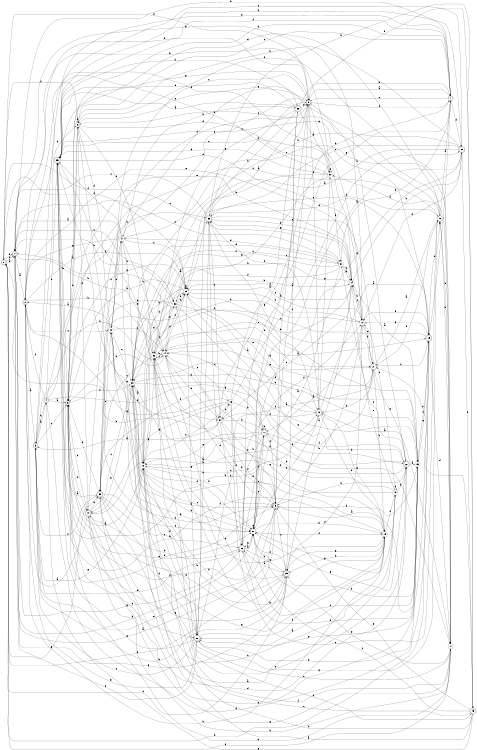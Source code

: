 digraph n36_8 {
__start0 [label="" shape="none"];

rankdir=LR;
size="8,5";

s0 [style="rounded,filled", color="black", fillcolor="white" shape="doublecircle", label="0"];
s1 [style="rounded,filled", color="black", fillcolor="white" shape="doublecircle", label="1"];
s2 [style="rounded,filled", color="black", fillcolor="white" shape="doublecircle", label="2"];
s3 [style="rounded,filled", color="black", fillcolor="white" shape="doublecircle", label="3"];
s4 [style="rounded,filled", color="black", fillcolor="white" shape="doublecircle", label="4"];
s5 [style="filled", color="black", fillcolor="white" shape="circle", label="5"];
s6 [style="filled", color="black", fillcolor="white" shape="circle", label="6"];
s7 [style="rounded,filled", color="black", fillcolor="white" shape="doublecircle", label="7"];
s8 [style="filled", color="black", fillcolor="white" shape="circle", label="8"];
s9 [style="rounded,filled", color="black", fillcolor="white" shape="doublecircle", label="9"];
s10 [style="filled", color="black", fillcolor="white" shape="circle", label="10"];
s11 [style="rounded,filled", color="black", fillcolor="white" shape="doublecircle", label="11"];
s12 [style="filled", color="black", fillcolor="white" shape="circle", label="12"];
s13 [style="filled", color="black", fillcolor="white" shape="circle", label="13"];
s14 [style="filled", color="black", fillcolor="white" shape="circle", label="14"];
s15 [style="rounded,filled", color="black", fillcolor="white" shape="doublecircle", label="15"];
s16 [style="filled", color="black", fillcolor="white" shape="circle", label="16"];
s17 [style="filled", color="black", fillcolor="white" shape="circle", label="17"];
s18 [style="rounded,filled", color="black", fillcolor="white" shape="doublecircle", label="18"];
s19 [style="filled", color="black", fillcolor="white" shape="circle", label="19"];
s20 [style="rounded,filled", color="black", fillcolor="white" shape="doublecircle", label="20"];
s21 [style="rounded,filled", color="black", fillcolor="white" shape="doublecircle", label="21"];
s22 [style="rounded,filled", color="black", fillcolor="white" shape="doublecircle", label="22"];
s23 [style="filled", color="black", fillcolor="white" shape="circle", label="23"];
s24 [style="filled", color="black", fillcolor="white" shape="circle", label="24"];
s25 [style="rounded,filled", color="black", fillcolor="white" shape="doublecircle", label="25"];
s26 [style="rounded,filled", color="black", fillcolor="white" shape="doublecircle", label="26"];
s27 [style="filled", color="black", fillcolor="white" shape="circle", label="27"];
s28 [style="rounded,filled", color="black", fillcolor="white" shape="doublecircle", label="28"];
s29 [style="filled", color="black", fillcolor="white" shape="circle", label="29"];
s30 [style="filled", color="black", fillcolor="white" shape="circle", label="30"];
s31 [style="filled", color="black", fillcolor="white" shape="circle", label="31"];
s32 [style="filled", color="black", fillcolor="white" shape="circle", label="32"];
s33 [style="rounded,filled", color="black", fillcolor="white" shape="doublecircle", label="33"];
s34 [style="filled", color="black", fillcolor="white" shape="circle", label="34"];
s35 [style="rounded,filled", color="black", fillcolor="white" shape="doublecircle", label="35"];
s36 [style="rounded,filled", color="black", fillcolor="white" shape="doublecircle", label="36"];
s37 [style="filled", color="black", fillcolor="white" shape="circle", label="37"];
s38 [style="filled", color="black", fillcolor="white" shape="circle", label="38"];
s39 [style="rounded,filled", color="black", fillcolor="white" shape="doublecircle", label="39"];
s40 [style="filled", color="black", fillcolor="white" shape="circle", label="40"];
s41 [style="filled", color="black", fillcolor="white" shape="circle", label="41"];
s42 [style="filled", color="black", fillcolor="white" shape="circle", label="42"];
s43 [style="rounded,filled", color="black", fillcolor="white" shape="doublecircle", label="43"];
s44 [style="rounded,filled", color="black", fillcolor="white" shape="doublecircle", label="44"];
s0 -> s1 [label="a"];
s0 -> s9 [label="b"];
s0 -> s31 [label="c"];
s0 -> s8 [label="d"];
s0 -> s17 [label="e"];
s0 -> s1 [label="f"];
s0 -> s39 [label="g"];
s0 -> s1 [label="h"];
s1 -> s2 [label="a"];
s1 -> s38 [label="b"];
s1 -> s38 [label="c"];
s1 -> s27 [label="d"];
s1 -> s7 [label="e"];
s1 -> s20 [label="f"];
s1 -> s26 [label="g"];
s1 -> s14 [label="h"];
s2 -> s3 [label="a"];
s2 -> s8 [label="b"];
s2 -> s42 [label="c"];
s2 -> s10 [label="d"];
s2 -> s24 [label="e"];
s2 -> s29 [label="f"];
s2 -> s13 [label="g"];
s2 -> s32 [label="h"];
s3 -> s4 [label="a"];
s3 -> s25 [label="b"];
s3 -> s5 [label="c"];
s3 -> s6 [label="d"];
s3 -> s7 [label="e"];
s3 -> s39 [label="f"];
s3 -> s12 [label="g"];
s3 -> s14 [label="h"];
s4 -> s5 [label="a"];
s4 -> s3 [label="b"];
s4 -> s35 [label="c"];
s4 -> s15 [label="d"];
s4 -> s24 [label="e"];
s4 -> s2 [label="f"];
s4 -> s22 [label="g"];
s4 -> s33 [label="h"];
s5 -> s6 [label="a"];
s5 -> s44 [label="b"];
s5 -> s16 [label="c"];
s5 -> s20 [label="d"];
s5 -> s27 [label="e"];
s5 -> s30 [label="f"];
s5 -> s29 [label="g"];
s5 -> s44 [label="h"];
s6 -> s6 [label="a"];
s6 -> s5 [label="b"];
s6 -> s7 [label="c"];
s6 -> s37 [label="d"];
s6 -> s32 [label="e"];
s6 -> s0 [label="f"];
s6 -> s16 [label="g"];
s6 -> s44 [label="h"];
s7 -> s8 [label="a"];
s7 -> s5 [label="b"];
s7 -> s8 [label="c"];
s7 -> s28 [label="d"];
s7 -> s31 [label="e"];
s7 -> s35 [label="f"];
s7 -> s15 [label="g"];
s7 -> s34 [label="h"];
s8 -> s9 [label="a"];
s8 -> s7 [label="b"];
s8 -> s42 [label="c"];
s8 -> s7 [label="d"];
s8 -> s18 [label="e"];
s8 -> s41 [label="f"];
s8 -> s5 [label="g"];
s8 -> s27 [label="h"];
s9 -> s1 [label="a"];
s9 -> s10 [label="b"];
s9 -> s25 [label="c"];
s9 -> s23 [label="d"];
s9 -> s3 [label="e"];
s9 -> s5 [label="f"];
s9 -> s33 [label="g"];
s9 -> s6 [label="h"];
s10 -> s11 [label="a"];
s10 -> s24 [label="b"];
s10 -> s35 [label="c"];
s10 -> s25 [label="d"];
s10 -> s21 [label="e"];
s10 -> s21 [label="f"];
s10 -> s1 [label="g"];
s10 -> s39 [label="h"];
s11 -> s12 [label="a"];
s11 -> s11 [label="b"];
s11 -> s14 [label="c"];
s11 -> s9 [label="d"];
s11 -> s12 [label="e"];
s11 -> s39 [label="f"];
s11 -> s17 [label="g"];
s11 -> s26 [label="h"];
s12 -> s5 [label="a"];
s12 -> s13 [label="b"];
s12 -> s27 [label="c"];
s12 -> s20 [label="d"];
s12 -> s22 [label="e"];
s12 -> s27 [label="f"];
s12 -> s32 [label="g"];
s12 -> s9 [label="h"];
s13 -> s8 [label="a"];
s13 -> s11 [label="b"];
s13 -> s14 [label="c"];
s13 -> s28 [label="d"];
s13 -> s16 [label="e"];
s13 -> s26 [label="f"];
s13 -> s44 [label="g"];
s13 -> s0 [label="h"];
s14 -> s15 [label="a"];
s14 -> s34 [label="b"];
s14 -> s25 [label="c"];
s14 -> s9 [label="d"];
s14 -> s38 [label="e"];
s14 -> s32 [label="f"];
s14 -> s21 [label="g"];
s14 -> s5 [label="h"];
s15 -> s9 [label="a"];
s15 -> s16 [label="b"];
s15 -> s30 [label="c"];
s15 -> s17 [label="d"];
s15 -> s23 [label="e"];
s15 -> s10 [label="f"];
s15 -> s10 [label="g"];
s15 -> s0 [label="h"];
s16 -> s7 [label="a"];
s16 -> s17 [label="b"];
s16 -> s29 [label="c"];
s16 -> s35 [label="d"];
s16 -> s21 [label="e"];
s16 -> s6 [label="f"];
s16 -> s20 [label="g"];
s16 -> s17 [label="h"];
s17 -> s18 [label="a"];
s17 -> s5 [label="b"];
s17 -> s32 [label="c"];
s17 -> s37 [label="d"];
s17 -> s6 [label="e"];
s17 -> s12 [label="f"];
s17 -> s27 [label="g"];
s17 -> s44 [label="h"];
s18 -> s15 [label="a"];
s18 -> s19 [label="b"];
s18 -> s12 [label="c"];
s18 -> s34 [label="d"];
s18 -> s29 [label="e"];
s18 -> s33 [label="f"];
s18 -> s37 [label="g"];
s18 -> s19 [label="h"];
s19 -> s20 [label="a"];
s19 -> s2 [label="b"];
s19 -> s30 [label="c"];
s19 -> s40 [label="d"];
s19 -> s32 [label="e"];
s19 -> s35 [label="f"];
s19 -> s25 [label="g"];
s19 -> s25 [label="h"];
s20 -> s21 [label="a"];
s20 -> s33 [label="b"];
s20 -> s3 [label="c"];
s20 -> s41 [label="d"];
s20 -> s35 [label="e"];
s20 -> s19 [label="f"];
s20 -> s2 [label="g"];
s20 -> s23 [label="h"];
s21 -> s16 [label="a"];
s21 -> s19 [label="b"];
s21 -> s15 [label="c"];
s21 -> s18 [label="d"];
s21 -> s14 [label="e"];
s21 -> s11 [label="f"];
s21 -> s22 [label="g"];
s21 -> s29 [label="h"];
s22 -> s23 [label="a"];
s22 -> s9 [label="b"];
s22 -> s31 [label="c"];
s22 -> s30 [label="d"];
s22 -> s29 [label="e"];
s22 -> s32 [label="f"];
s22 -> s27 [label="g"];
s22 -> s8 [label="h"];
s23 -> s24 [label="a"];
s23 -> s25 [label="b"];
s23 -> s15 [label="c"];
s23 -> s30 [label="d"];
s23 -> s26 [label="e"];
s23 -> s1 [label="f"];
s23 -> s20 [label="g"];
s23 -> s39 [label="h"];
s24 -> s25 [label="a"];
s24 -> s28 [label="b"];
s24 -> s34 [label="c"];
s24 -> s29 [label="d"];
s24 -> s14 [label="e"];
s24 -> s10 [label="f"];
s24 -> s33 [label="g"];
s24 -> s12 [label="h"];
s25 -> s26 [label="a"];
s25 -> s42 [label="b"];
s25 -> s36 [label="c"];
s25 -> s0 [label="d"];
s25 -> s5 [label="e"];
s25 -> s27 [label="f"];
s25 -> s1 [label="g"];
s25 -> s30 [label="h"];
s26 -> s27 [label="a"];
s26 -> s25 [label="b"];
s26 -> s23 [label="c"];
s26 -> s3 [label="d"];
s26 -> s11 [label="e"];
s26 -> s10 [label="f"];
s26 -> s7 [label="g"];
s26 -> s44 [label="h"];
s27 -> s28 [label="a"];
s27 -> s18 [label="b"];
s27 -> s11 [label="c"];
s27 -> s19 [label="d"];
s27 -> s27 [label="e"];
s27 -> s11 [label="f"];
s27 -> s26 [label="g"];
s27 -> s19 [label="h"];
s28 -> s29 [label="a"];
s28 -> s6 [label="b"];
s28 -> s35 [label="c"];
s28 -> s10 [label="d"];
s28 -> s33 [label="e"];
s28 -> s43 [label="f"];
s28 -> s27 [label="g"];
s28 -> s30 [label="h"];
s29 -> s5 [label="a"];
s29 -> s30 [label="b"];
s29 -> s10 [label="c"];
s29 -> s0 [label="d"];
s29 -> s20 [label="e"];
s29 -> s14 [label="f"];
s29 -> s29 [label="g"];
s29 -> s10 [label="h"];
s30 -> s12 [label="a"];
s30 -> s27 [label="b"];
s30 -> s20 [label="c"];
s30 -> s29 [label="d"];
s30 -> s31 [label="e"];
s30 -> s23 [label="f"];
s30 -> s44 [label="g"];
s30 -> s23 [label="h"];
s31 -> s27 [label="a"];
s31 -> s24 [label="b"];
s31 -> s30 [label="c"];
s31 -> s32 [label="d"];
s31 -> s41 [label="e"];
s31 -> s1 [label="f"];
s31 -> s12 [label="g"];
s31 -> s24 [label="h"];
s32 -> s33 [label="a"];
s32 -> s19 [label="b"];
s32 -> s39 [label="c"];
s32 -> s29 [label="d"];
s32 -> s21 [label="e"];
s32 -> s43 [label="f"];
s32 -> s19 [label="g"];
s32 -> s14 [label="h"];
s33 -> s8 [label="a"];
s33 -> s24 [label="b"];
s33 -> s1 [label="c"];
s33 -> s15 [label="d"];
s33 -> s21 [label="e"];
s33 -> s34 [label="f"];
s33 -> s18 [label="g"];
s33 -> s8 [label="h"];
s34 -> s3 [label="a"];
s34 -> s11 [label="b"];
s34 -> s13 [label="c"];
s34 -> s26 [label="d"];
s34 -> s9 [label="e"];
s34 -> s9 [label="f"];
s34 -> s35 [label="g"];
s34 -> s14 [label="h"];
s35 -> s36 [label="a"];
s35 -> s28 [label="b"];
s35 -> s15 [label="c"];
s35 -> s24 [label="d"];
s35 -> s9 [label="e"];
s35 -> s36 [label="f"];
s35 -> s34 [label="g"];
s35 -> s5 [label="h"];
s36 -> s37 [label="a"];
s36 -> s20 [label="b"];
s36 -> s9 [label="c"];
s36 -> s35 [label="d"];
s36 -> s8 [label="e"];
s36 -> s43 [label="f"];
s36 -> s32 [label="g"];
s36 -> s42 [label="h"];
s37 -> s31 [label="a"];
s37 -> s1 [label="b"];
s37 -> s38 [label="c"];
s37 -> s35 [label="d"];
s37 -> s2 [label="e"];
s37 -> s37 [label="f"];
s37 -> s8 [label="g"];
s37 -> s12 [label="h"];
s38 -> s18 [label="a"];
s38 -> s24 [label="b"];
s38 -> s12 [label="c"];
s38 -> s39 [label="d"];
s38 -> s22 [label="e"];
s38 -> s29 [label="f"];
s38 -> s30 [label="g"];
s38 -> s29 [label="h"];
s39 -> s35 [label="a"];
s39 -> s40 [label="b"];
s39 -> s41 [label="c"];
s39 -> s27 [label="d"];
s39 -> s42 [label="e"];
s39 -> s5 [label="f"];
s39 -> s19 [label="g"];
s39 -> s26 [label="h"];
s40 -> s39 [label="a"];
s40 -> s38 [label="b"];
s40 -> s10 [label="c"];
s40 -> s40 [label="d"];
s40 -> s24 [label="e"];
s40 -> s22 [label="f"];
s40 -> s27 [label="g"];
s40 -> s35 [label="h"];
s41 -> s1 [label="a"];
s41 -> s30 [label="b"];
s41 -> s29 [label="c"];
s41 -> s35 [label="d"];
s41 -> s17 [label="e"];
s41 -> s8 [label="f"];
s41 -> s2 [label="g"];
s41 -> s14 [label="h"];
s42 -> s2 [label="a"];
s42 -> s41 [label="b"];
s42 -> s30 [label="c"];
s42 -> s6 [label="d"];
s42 -> s12 [label="e"];
s42 -> s14 [label="f"];
s42 -> s27 [label="g"];
s42 -> s9 [label="h"];
s43 -> s12 [label="a"];
s43 -> s21 [label="b"];
s43 -> s30 [label="c"];
s43 -> s12 [label="d"];
s43 -> s9 [label="e"];
s43 -> s27 [label="f"];
s43 -> s4 [label="g"];
s43 -> s33 [label="h"];
s44 -> s2 [label="a"];
s44 -> s39 [label="b"];
s44 -> s30 [label="c"];
s44 -> s22 [label="d"];
s44 -> s25 [label="e"];
s44 -> s8 [label="f"];
s44 -> s17 [label="g"];
s44 -> s18 [label="h"];

}